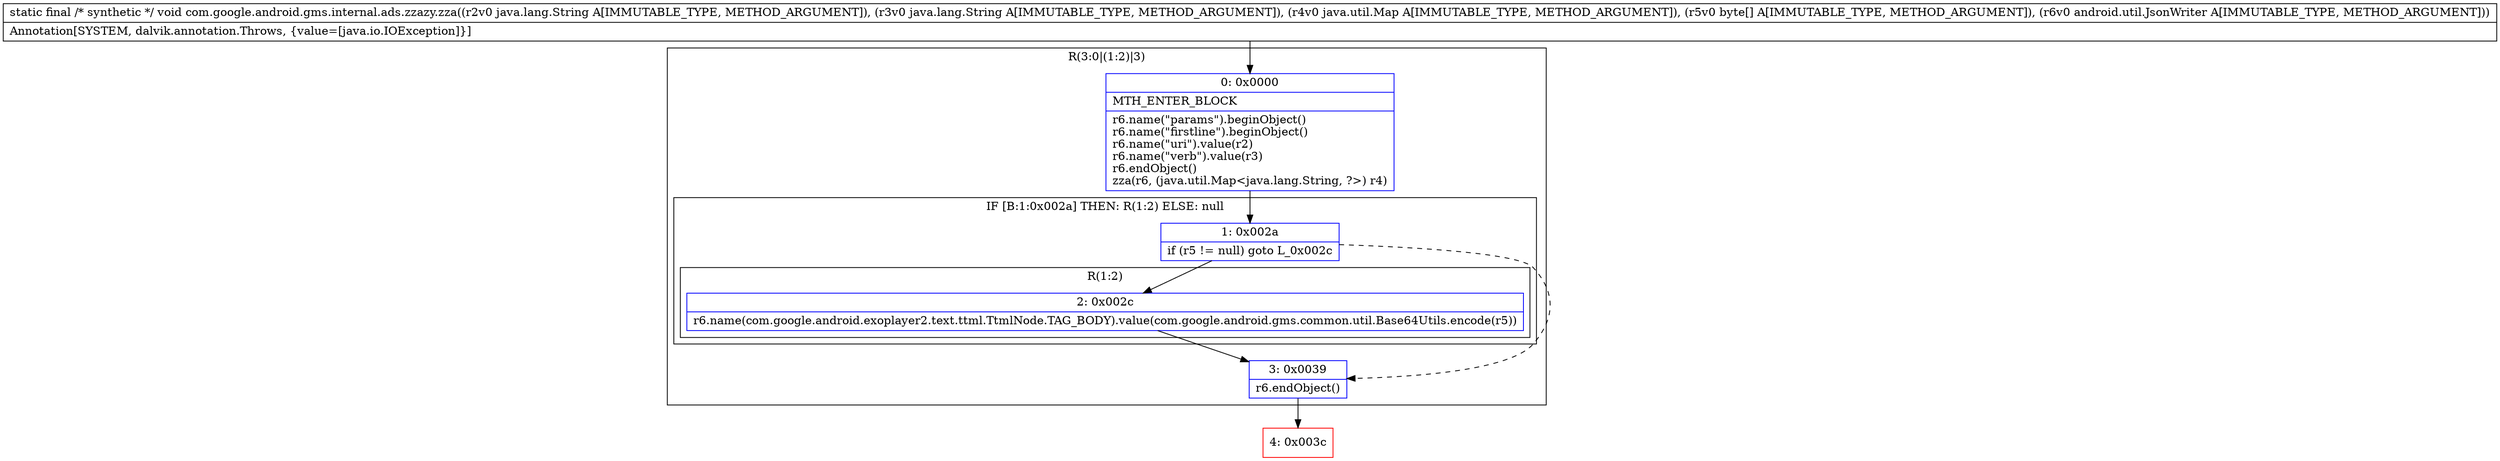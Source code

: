 digraph "CFG forcom.google.android.gms.internal.ads.zzazy.zza(Ljava\/lang\/String;Ljava\/lang\/String;Ljava\/util\/Map;[BLandroid\/util\/JsonWriter;)V" {
subgraph cluster_Region_1287427738 {
label = "R(3:0|(1:2)|3)";
node [shape=record,color=blue];
Node_0 [shape=record,label="{0\:\ 0x0000|MTH_ENTER_BLOCK\l|r6.name(\"params\").beginObject()\lr6.name(\"firstline\").beginObject()\lr6.name(\"uri\").value(r2)\lr6.name(\"verb\").value(r3)\lr6.endObject()\lzza(r6, (java.util.Map\<java.lang.String, ?\>) r4)\l}"];
subgraph cluster_IfRegion_2060542692 {
label = "IF [B:1:0x002a] THEN: R(1:2) ELSE: null";
node [shape=record,color=blue];
Node_1 [shape=record,label="{1\:\ 0x002a|if (r5 != null) goto L_0x002c\l}"];
subgraph cluster_Region_2088499607 {
label = "R(1:2)";
node [shape=record,color=blue];
Node_2 [shape=record,label="{2\:\ 0x002c|r6.name(com.google.android.exoplayer2.text.ttml.TtmlNode.TAG_BODY).value(com.google.android.gms.common.util.Base64Utils.encode(r5))\l}"];
}
}
Node_3 [shape=record,label="{3\:\ 0x0039|r6.endObject()\l}"];
}
Node_4 [shape=record,color=red,label="{4\:\ 0x003c}"];
MethodNode[shape=record,label="{static final \/* synthetic *\/ void com.google.android.gms.internal.ads.zzazy.zza((r2v0 java.lang.String A[IMMUTABLE_TYPE, METHOD_ARGUMENT]), (r3v0 java.lang.String A[IMMUTABLE_TYPE, METHOD_ARGUMENT]), (r4v0 java.util.Map A[IMMUTABLE_TYPE, METHOD_ARGUMENT]), (r5v0 byte[] A[IMMUTABLE_TYPE, METHOD_ARGUMENT]), (r6v0 android.util.JsonWriter A[IMMUTABLE_TYPE, METHOD_ARGUMENT]))  | Annotation[SYSTEM, dalvik.annotation.Throws, \{value=[java.io.IOException]\}]\l}"];
MethodNode -> Node_0;
Node_0 -> Node_1;
Node_1 -> Node_2;
Node_1 -> Node_3[style=dashed];
Node_2 -> Node_3;
Node_3 -> Node_4;
}

